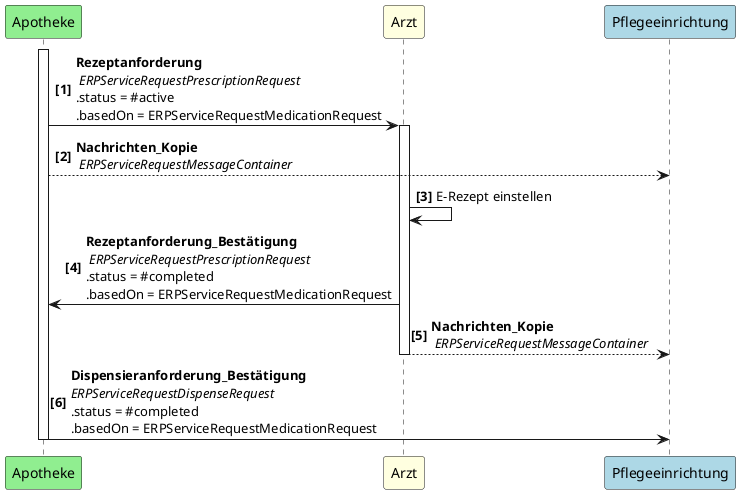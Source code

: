 @startuml UC3
autonumber "<b>[0]"
participant Apotheke as Ap #LightGreen
participant Arzt as A #LightYellow
participant Pflegeeinrichtung as PE #LightBlue

activate Ap
Ap -> A++: <b>Rezeptanforderung\n <i>ERPServiceRequestPrescriptionRequest  \n.status = #active \n.basedOn = ERPServiceRequestMedicationRequest
Ap --> PE:  <b>Nachrichten_Kopie\n <i>ERPServiceRequestMessageContainer
A -> A: E-Rezept einstellen
A -> Ap: <b>Rezeptanforderung_Bestätigung\n <i>ERPServiceRequestPrescriptionRequest  \n.status = #completed \n.basedOn = ERPServiceRequestMedicationRequest
A --> PE:  <b>Nachrichten_Kopie\n <i>ERPServiceRequestMessageContainer
deactivate A
Ap -> PE--: <b>Dispensieranforderung_Bestätigung \n<i>ERPServiceRequestDispenseRequest \n.status = #completed \n.basedOn = ERPServiceRequestMedicationRequest
@enduml